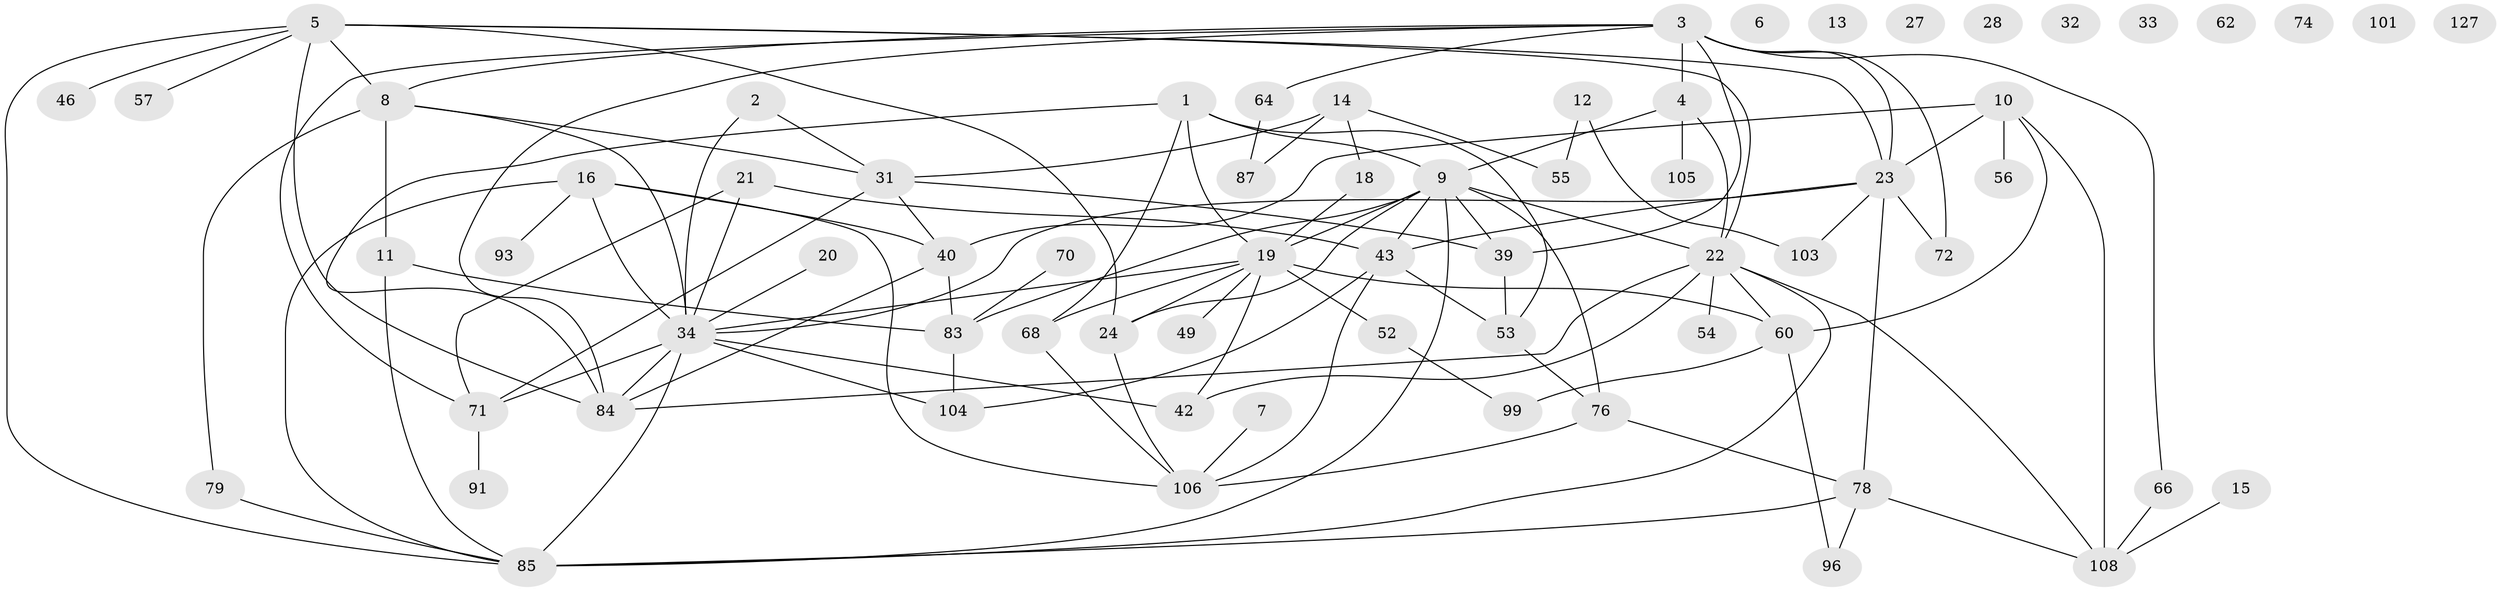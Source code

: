 // original degree distribution, {2: 0.21897810218978103, 3: 0.291970802919708, 0: 0.06569343065693431, 4: 0.1678832116788321, 1: 0.145985401459854, 5: 0.08029197080291971, 8: 0.0072992700729927005, 7: 0.0072992700729927005, 6: 0.014598540145985401}
// Generated by graph-tools (version 1.1) at 2025/12/03/09/25 04:12:51]
// undirected, 68 vertices, 113 edges
graph export_dot {
graph [start="1"]
  node [color=gray90,style=filled];
  1 [super="+37"];
  2;
  3 [super="+77"];
  4 [super="+80"];
  5 [super="+133+69"];
  6;
  7 [super="+131"];
  8 [super="+114+50"];
  9 [super="+130+137+45"];
  10 [super="+120+73"];
  11 [super="+29+75"];
  12;
  13;
  14 [super="+35+134"];
  15;
  16 [super="+17"];
  18 [super="+82+26"];
  19 [super="+95+97+30"];
  20;
  21;
  22 [super="+88+48"];
  23 [super="+90+89"];
  24 [super="+25"];
  27;
  28;
  31 [super="+124"];
  32;
  33 [super="+121"];
  34 [super="+38+51+36"];
  39 [super="+44"];
  40 [super="+118"];
  42 [super="+115"];
  43 [super="+47"];
  46;
  49;
  52 [super="+81"];
  53 [super="+109+58"];
  54;
  55;
  56;
  57;
  60 [super="+110+67"];
  62;
  64 [super="+94"];
  66;
  68;
  70;
  71 [super="+86+123"];
  72 [super="+117"];
  74;
  76 [super="+111"];
  78 [super="+129+112"];
  79;
  83 [super="+126"];
  84 [super="+107"];
  85 [super="+119"];
  87;
  91;
  93;
  96 [super="+122"];
  99;
  101;
  103;
  104;
  105;
  106 [super="+116"];
  108;
  127;
  1 -- 19;
  1 -- 68;
  1 -- 53 [weight=2];
  1 -- 9;
  1 -- 84;
  2 -- 31;
  2 -- 34;
  3 -- 64;
  3 -- 66;
  3 -- 4;
  3 -- 71;
  3 -- 72;
  3 -- 39;
  3 -- 8;
  3 -- 84;
  3 -- 23;
  4 -- 105;
  4 -- 9;
  4 -- 22;
  5 -- 85;
  5 -- 84;
  5 -- 22;
  5 -- 23;
  5 -- 8;
  5 -- 24;
  5 -- 46;
  5 -- 57;
  7 -- 106;
  8 -- 79;
  8 -- 34;
  8 -- 11;
  8 -- 31;
  9 -- 19 [weight=2];
  9 -- 76;
  9 -- 43;
  9 -- 83;
  9 -- 85;
  9 -- 22;
  9 -- 39;
  9 -- 24;
  10 -- 108;
  10 -- 40;
  10 -- 56;
  10 -- 60;
  10 -- 23;
  11 -- 83;
  11 -- 85;
  12 -- 55;
  12 -- 103;
  14 -- 87 [weight=2];
  14 -- 55;
  14 -- 31;
  14 -- 18;
  15 -- 108;
  16 -- 93;
  16 -- 34;
  16 -- 85;
  16 -- 40;
  16 -- 106;
  18 -- 19;
  19 -- 49;
  19 -- 34;
  19 -- 68;
  19 -- 42;
  19 -- 60;
  19 -- 24;
  19 -- 52;
  20 -- 34;
  21 -- 71;
  21 -- 34;
  21 -- 43;
  22 -- 54 [weight=2];
  22 -- 85;
  22 -- 108;
  22 -- 84;
  22 -- 42;
  22 -- 60;
  23 -- 34;
  23 -- 103;
  23 -- 78;
  23 -- 72;
  23 -- 43;
  24 -- 106;
  31 -- 39;
  31 -- 71;
  31 -- 40;
  34 -- 71 [weight=2];
  34 -- 104;
  34 -- 42;
  34 -- 84;
  34 -- 85;
  39 -- 53;
  40 -- 83;
  40 -- 84;
  43 -- 106;
  43 -- 53;
  43 -- 104;
  52 -- 99;
  53 -- 76;
  60 -- 96;
  60 -- 99;
  64 -- 87;
  66 -- 108;
  68 -- 106;
  70 -- 83;
  71 -- 91;
  76 -- 78;
  76 -- 106;
  78 -- 108;
  78 -- 96;
  78 -- 85;
  79 -- 85;
  83 -- 104;
}
